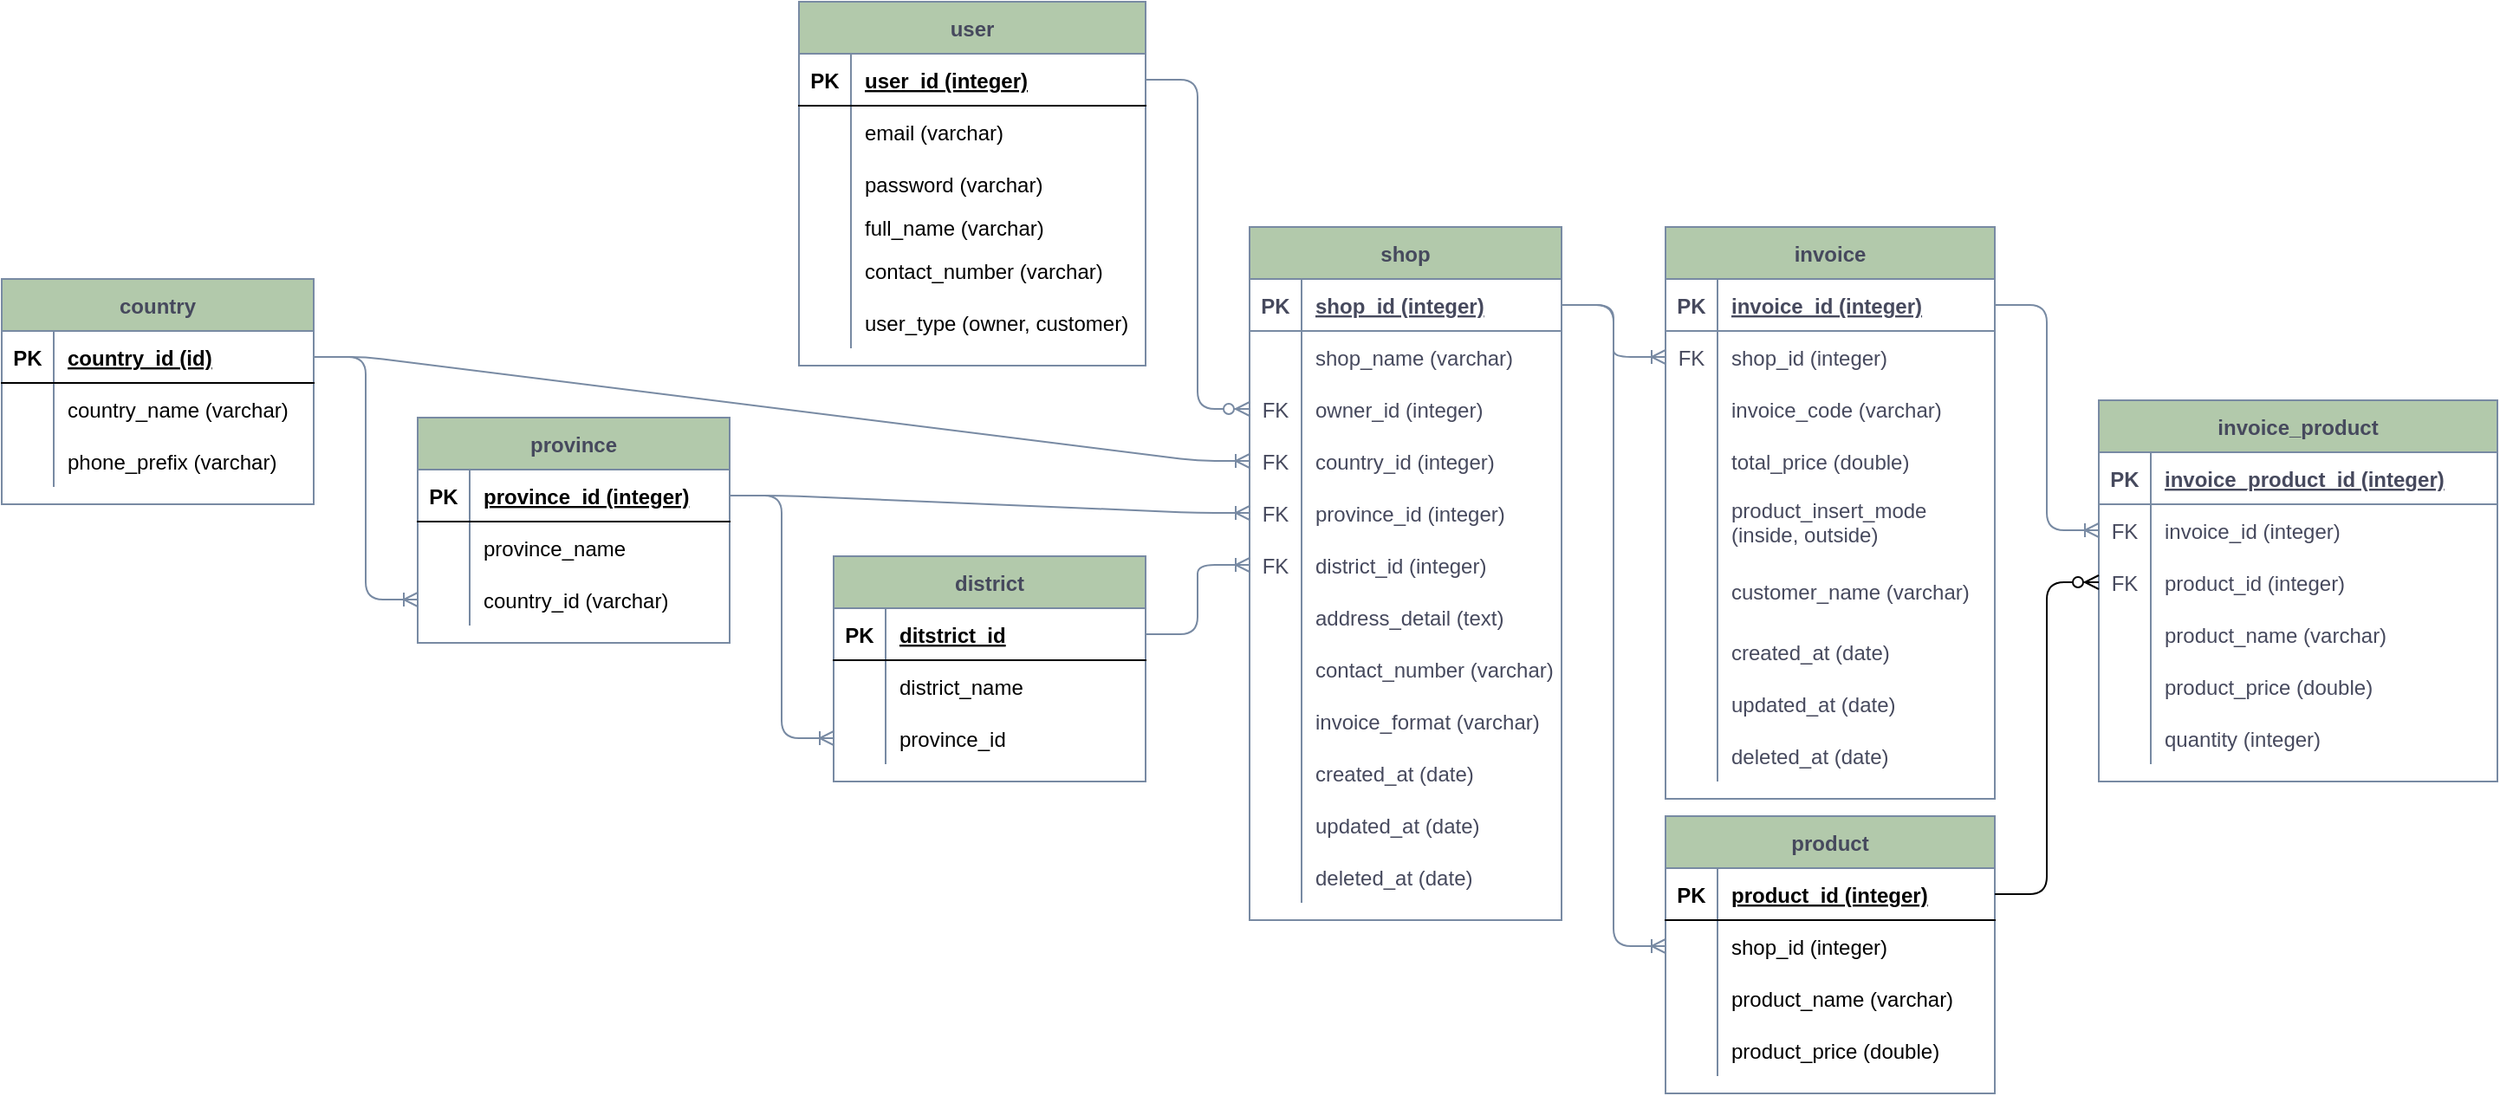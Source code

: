 <mxfile version="14.1.3" type="github">
  <diagram id="HV9mWSHalBPXCo9_vCjQ" name="Page-1">
    <mxGraphModel dx="2104" dy="581" grid="1" gridSize="10" guides="1" tooltips="1" connect="1" arrows="1" fold="1" page="0" pageScale="1" pageWidth="1169" pageHeight="827" math="0" shadow="0">
      <root>
        <mxCell id="0" />
        <mxCell id="1" parent="0" />
        <mxCell id="VVUkxqM4Ph0whAlOTtxZ-1" value="invoice" style="shape=table;startSize=30;container=1;collapsible=1;childLayout=tableLayout;fixedRows=1;rowLines=0;fontStyle=1;align=center;resizeLast=1;fillColor=#B2C9AB;strokeColor=#788AA3;fontColor=#46495D;" parent="1" vertex="1">
          <mxGeometry x="190" y="140" width="190" height="330" as="geometry" />
        </mxCell>
        <mxCell id="VVUkxqM4Ph0whAlOTtxZ-2" value="" style="shape=partialRectangle;collapsible=0;dropTarget=0;pointerEvents=0;fillColor=none;top=0;left=0;bottom=1;right=0;points=[[0,0.5],[1,0.5]];portConstraint=eastwest;strokeColor=#788AA3;fontColor=#46495D;" parent="VVUkxqM4Ph0whAlOTtxZ-1" vertex="1">
          <mxGeometry y="30" width="190" height="30" as="geometry" />
        </mxCell>
        <mxCell id="VVUkxqM4Ph0whAlOTtxZ-3" value="PK" style="shape=partialRectangle;connectable=0;fillColor=none;top=0;left=0;bottom=0;right=0;fontStyle=1;overflow=hidden;strokeColor=#788AA3;fontColor=#46495D;" parent="VVUkxqM4Ph0whAlOTtxZ-2" vertex="1">
          <mxGeometry width="30" height="30" as="geometry" />
        </mxCell>
        <mxCell id="VVUkxqM4Ph0whAlOTtxZ-4" value="invoice_id (integer)" style="shape=partialRectangle;connectable=0;fillColor=none;top=0;left=0;bottom=0;right=0;align=left;spacingLeft=6;fontStyle=5;overflow=hidden;strokeColor=#788AA3;fontColor=#46495D;" parent="VVUkxqM4Ph0whAlOTtxZ-2" vertex="1">
          <mxGeometry x="30" width="160" height="30" as="geometry" />
        </mxCell>
        <mxCell id="VVUkxqM4Ph0whAlOTtxZ-5" value="" style="shape=partialRectangle;collapsible=0;dropTarget=0;pointerEvents=0;fillColor=none;top=0;left=0;bottom=0;right=0;points=[[0,0.5],[1,0.5]];portConstraint=eastwest;strokeColor=#788AA3;fontColor=#46495D;" parent="VVUkxqM4Ph0whAlOTtxZ-1" vertex="1">
          <mxGeometry y="60" width="190" height="30" as="geometry" />
        </mxCell>
        <mxCell id="VVUkxqM4Ph0whAlOTtxZ-6" value="FK" style="shape=partialRectangle;connectable=0;fillColor=none;top=0;left=0;bottom=0;right=0;editable=1;overflow=hidden;strokeColor=#788AA3;fontColor=#46495D;" parent="VVUkxqM4Ph0whAlOTtxZ-5" vertex="1">
          <mxGeometry width="30" height="30" as="geometry" />
        </mxCell>
        <mxCell id="VVUkxqM4Ph0whAlOTtxZ-7" value="shop_id (integer)" style="shape=partialRectangle;connectable=0;fillColor=none;top=0;left=0;bottom=0;right=0;align=left;spacingLeft=6;overflow=hidden;strokeColor=#788AA3;fontColor=#46495D;" parent="VVUkxqM4Ph0whAlOTtxZ-5" vertex="1">
          <mxGeometry x="30" width="160" height="30" as="geometry" />
        </mxCell>
        <mxCell id="ANAH33NT6UqANTpQkegd-14" style="shape=partialRectangle;collapsible=0;dropTarget=0;pointerEvents=0;fillColor=none;top=0;left=0;bottom=0;right=0;points=[[0,0.5],[1,0.5]];portConstraint=eastwest;strokeColor=#788AA3;fontColor=#46495D;" vertex="1" parent="VVUkxqM4Ph0whAlOTtxZ-1">
          <mxGeometry y="90" width="190" height="30" as="geometry" />
        </mxCell>
        <mxCell id="ANAH33NT6UqANTpQkegd-15" style="shape=partialRectangle;connectable=0;fillColor=none;top=0;left=0;bottom=0;right=0;editable=1;overflow=hidden;strokeColor=#788AA3;fontColor=#46495D;" vertex="1" parent="ANAH33NT6UqANTpQkegd-14">
          <mxGeometry width="30" height="30" as="geometry" />
        </mxCell>
        <mxCell id="ANAH33NT6UqANTpQkegd-16" value="invoice_code (varchar)" style="shape=partialRectangle;connectable=0;fillColor=none;top=0;left=0;bottom=0;right=0;align=left;spacingLeft=6;overflow=hidden;strokeColor=#788AA3;fontColor=#46495D;" vertex="1" parent="ANAH33NT6UqANTpQkegd-14">
          <mxGeometry x="30" width="160" height="30" as="geometry" />
        </mxCell>
        <mxCell id="VVUkxqM4Ph0whAlOTtxZ-8" style="shape=partialRectangle;collapsible=0;dropTarget=0;pointerEvents=0;fillColor=none;top=0;left=0;bottom=0;right=0;points=[[0,0.5],[1,0.5]];portConstraint=eastwest;strokeColor=#788AA3;fontColor=#46495D;" parent="VVUkxqM4Ph0whAlOTtxZ-1" vertex="1">
          <mxGeometry y="120" width="190" height="30" as="geometry" />
        </mxCell>
        <mxCell id="VVUkxqM4Ph0whAlOTtxZ-9" style="shape=partialRectangle;connectable=0;fillColor=none;top=0;left=0;bottom=0;right=0;editable=1;overflow=hidden;strokeColor=#788AA3;fontColor=#46495D;" parent="VVUkxqM4Ph0whAlOTtxZ-8" vertex="1">
          <mxGeometry width="30" height="30" as="geometry" />
        </mxCell>
        <mxCell id="VVUkxqM4Ph0whAlOTtxZ-10" value="total_price (double)" style="shape=partialRectangle;connectable=0;fillColor=none;top=0;left=0;bottom=0;right=0;align=left;spacingLeft=6;overflow=hidden;strokeColor=#788AA3;fontColor=#46495D;" parent="VVUkxqM4Ph0whAlOTtxZ-8" vertex="1">
          <mxGeometry x="30" width="160" height="30" as="geometry" />
        </mxCell>
        <mxCell id="ANAH33NT6UqANTpQkegd-11" style="shape=partialRectangle;collapsible=0;dropTarget=0;pointerEvents=0;fillColor=none;top=0;left=0;bottom=0;right=0;points=[[0,0.5],[1,0.5]];portConstraint=eastwest;strokeColor=#788AA3;fontColor=#46495D;" vertex="1" parent="VVUkxqM4Ph0whAlOTtxZ-1">
          <mxGeometry y="150" width="190" height="40" as="geometry" />
        </mxCell>
        <mxCell id="ANAH33NT6UqANTpQkegd-12" style="shape=partialRectangle;connectable=0;fillColor=none;top=0;left=0;bottom=0;right=0;editable=1;overflow=hidden;strokeColor=#788AA3;fontColor=#46495D;" vertex="1" parent="ANAH33NT6UqANTpQkegd-11">
          <mxGeometry width="30" height="40" as="geometry" />
        </mxCell>
        <mxCell id="ANAH33NT6UqANTpQkegd-13" value="product_insert_mode&#xa;(inside, outside)" style="shape=partialRectangle;connectable=0;fillColor=none;top=0;left=0;bottom=0;right=0;align=left;spacingLeft=6;overflow=hidden;strokeColor=#788AA3;fontColor=#46495D;" vertex="1" parent="ANAH33NT6UqANTpQkegd-11">
          <mxGeometry x="30" width="160" height="40" as="geometry" />
        </mxCell>
        <mxCell id="ANAH33NT6UqANTpQkegd-17" style="shape=partialRectangle;collapsible=0;dropTarget=0;pointerEvents=0;fillColor=none;top=0;left=0;bottom=0;right=0;points=[[0,0.5],[1,0.5]];portConstraint=eastwest;strokeColor=#788AA3;fontColor=#46495D;" vertex="1" parent="VVUkxqM4Ph0whAlOTtxZ-1">
          <mxGeometry y="190" width="190" height="40" as="geometry" />
        </mxCell>
        <mxCell id="ANAH33NT6UqANTpQkegd-18" style="shape=partialRectangle;connectable=0;fillColor=none;top=0;left=0;bottom=0;right=0;editable=1;overflow=hidden;strokeColor=#788AA3;fontColor=#46495D;" vertex="1" parent="ANAH33NT6UqANTpQkegd-17">
          <mxGeometry width="30" height="40" as="geometry" />
        </mxCell>
        <mxCell id="ANAH33NT6UqANTpQkegd-19" value="customer_name (varchar)" style="shape=partialRectangle;connectable=0;fillColor=none;top=0;left=0;bottom=0;right=0;align=left;spacingLeft=6;overflow=hidden;strokeColor=#788AA3;fontColor=#46495D;" vertex="1" parent="ANAH33NT6UqANTpQkegd-17">
          <mxGeometry x="30" width="160" height="40" as="geometry" />
        </mxCell>
        <mxCell id="VVUkxqM4Ph0whAlOTtxZ-11" value="" style="shape=partialRectangle;collapsible=0;dropTarget=0;pointerEvents=0;fillColor=none;top=0;left=0;bottom=0;right=0;points=[[0,0.5],[1,0.5]];portConstraint=eastwest;strokeColor=#788AA3;fontColor=#46495D;" parent="VVUkxqM4Ph0whAlOTtxZ-1" vertex="1">
          <mxGeometry y="230" width="190" height="30" as="geometry" />
        </mxCell>
        <mxCell id="VVUkxqM4Ph0whAlOTtxZ-12" value="" style="shape=partialRectangle;connectable=0;fillColor=none;top=0;left=0;bottom=0;right=0;editable=1;overflow=hidden;strokeColor=#788AA3;fontColor=#46495D;" parent="VVUkxqM4Ph0whAlOTtxZ-11" vertex="1">
          <mxGeometry width="30" height="30" as="geometry" />
        </mxCell>
        <mxCell id="VVUkxqM4Ph0whAlOTtxZ-13" value="created_at (date)" style="shape=partialRectangle;connectable=0;fillColor=none;top=0;left=0;bottom=0;right=0;align=left;spacingLeft=6;overflow=hidden;strokeColor=#788AA3;fontColor=#46495D;" parent="VVUkxqM4Ph0whAlOTtxZ-11" vertex="1">
          <mxGeometry x="30" width="160" height="30" as="geometry" />
        </mxCell>
        <mxCell id="VVUkxqM4Ph0whAlOTtxZ-14" value="" style="shape=partialRectangle;collapsible=0;dropTarget=0;pointerEvents=0;fillColor=none;top=0;left=0;bottom=0;right=0;points=[[0,0.5],[1,0.5]];portConstraint=eastwest;strokeColor=#788AA3;fontColor=#46495D;" parent="VVUkxqM4Ph0whAlOTtxZ-1" vertex="1">
          <mxGeometry y="260" width="190" height="30" as="geometry" />
        </mxCell>
        <mxCell id="VVUkxqM4Ph0whAlOTtxZ-15" value="" style="shape=partialRectangle;connectable=0;fillColor=none;top=0;left=0;bottom=0;right=0;editable=1;overflow=hidden;strokeColor=#788AA3;fontColor=#46495D;" parent="VVUkxqM4Ph0whAlOTtxZ-14" vertex="1">
          <mxGeometry width="30" height="30" as="geometry" />
        </mxCell>
        <mxCell id="VVUkxqM4Ph0whAlOTtxZ-16" value="updated_at (date)" style="shape=partialRectangle;connectable=0;fillColor=none;top=0;left=0;bottom=0;right=0;align=left;spacingLeft=6;overflow=hidden;strokeColor=#788AA3;fontColor=#46495D;" parent="VVUkxqM4Ph0whAlOTtxZ-14" vertex="1">
          <mxGeometry x="30" width="160" height="30" as="geometry" />
        </mxCell>
        <mxCell id="VVUkxqM4Ph0whAlOTtxZ-17" style="shape=partialRectangle;collapsible=0;dropTarget=0;pointerEvents=0;fillColor=none;top=0;left=0;bottom=0;right=0;points=[[0,0.5],[1,0.5]];portConstraint=eastwest;strokeColor=#788AA3;fontColor=#46495D;" parent="VVUkxqM4Ph0whAlOTtxZ-1" vertex="1">
          <mxGeometry y="290" width="190" height="30" as="geometry" />
        </mxCell>
        <mxCell id="VVUkxqM4Ph0whAlOTtxZ-18" style="shape=partialRectangle;connectable=0;fillColor=none;top=0;left=0;bottom=0;right=0;editable=1;overflow=hidden;strokeColor=#788AA3;fontColor=#46495D;" parent="VVUkxqM4Ph0whAlOTtxZ-17" vertex="1">
          <mxGeometry width="30" height="30" as="geometry" />
        </mxCell>
        <mxCell id="VVUkxqM4Ph0whAlOTtxZ-19" value="deleted_at (date)" style="shape=partialRectangle;connectable=0;fillColor=none;top=0;left=0;bottom=0;right=0;align=left;spacingLeft=6;overflow=hidden;strokeColor=#788AA3;fontColor=#46495D;" parent="VVUkxqM4Ph0whAlOTtxZ-17" vertex="1">
          <mxGeometry x="30" width="160" height="30" as="geometry" />
        </mxCell>
        <mxCell id="VVUkxqM4Ph0whAlOTtxZ-20" value="invoice_product" style="shape=table;startSize=30;container=1;collapsible=1;childLayout=tableLayout;fixedRows=1;rowLines=0;fontStyle=1;align=center;resizeLast=1;fillColor=#B2C9AB;strokeColor=#788AA3;fontColor=#46495D;" parent="1" vertex="1">
          <mxGeometry x="440" y="240" width="230" height="220" as="geometry" />
        </mxCell>
        <mxCell id="VVUkxqM4Ph0whAlOTtxZ-21" value="" style="shape=partialRectangle;collapsible=0;dropTarget=0;pointerEvents=0;fillColor=none;top=0;left=0;bottom=1;right=0;points=[[0,0.5],[1,0.5]];portConstraint=eastwest;strokeColor=#788AA3;fontColor=#46495D;" parent="VVUkxqM4Ph0whAlOTtxZ-20" vertex="1">
          <mxGeometry y="30" width="230" height="30" as="geometry" />
        </mxCell>
        <mxCell id="VVUkxqM4Ph0whAlOTtxZ-22" value="PK" style="shape=partialRectangle;connectable=0;fillColor=none;top=0;left=0;bottom=0;right=0;fontStyle=1;overflow=hidden;strokeColor=#788AA3;fontColor=#46495D;" parent="VVUkxqM4Ph0whAlOTtxZ-21" vertex="1">
          <mxGeometry width="30" height="30" as="geometry" />
        </mxCell>
        <mxCell id="VVUkxqM4Ph0whAlOTtxZ-23" value="invoice_product_id (integer)" style="shape=partialRectangle;connectable=0;fillColor=none;top=0;left=0;bottom=0;right=0;align=left;spacingLeft=6;fontStyle=5;overflow=hidden;strokeColor=#788AA3;fontColor=#46495D;" parent="VVUkxqM4Ph0whAlOTtxZ-21" vertex="1">
          <mxGeometry x="30" width="200" height="30" as="geometry" />
        </mxCell>
        <mxCell id="VVUkxqM4Ph0whAlOTtxZ-24" value="" style="shape=partialRectangle;collapsible=0;dropTarget=0;pointerEvents=0;fillColor=none;top=0;left=0;bottom=0;right=0;points=[[0,0.5],[1,0.5]];portConstraint=eastwest;strokeColor=#788AA3;fontColor=#46495D;" parent="VVUkxqM4Ph0whAlOTtxZ-20" vertex="1">
          <mxGeometry y="60" width="230" height="30" as="geometry" />
        </mxCell>
        <mxCell id="VVUkxqM4Ph0whAlOTtxZ-25" value="FK" style="shape=partialRectangle;connectable=0;fillColor=none;top=0;left=0;bottom=0;right=0;editable=1;overflow=hidden;strokeColor=#788AA3;fontColor=#46495D;" parent="VVUkxqM4Ph0whAlOTtxZ-24" vertex="1">
          <mxGeometry width="30" height="30" as="geometry" />
        </mxCell>
        <mxCell id="VVUkxqM4Ph0whAlOTtxZ-26" value="invoice_id (integer)" style="shape=partialRectangle;connectable=0;fillColor=none;top=0;left=0;bottom=0;right=0;align=left;spacingLeft=6;overflow=hidden;strokeColor=#788AA3;fontColor=#46495D;" parent="VVUkxqM4Ph0whAlOTtxZ-24" vertex="1">
          <mxGeometry x="30" width="200" height="30" as="geometry" />
        </mxCell>
        <mxCell id="VVUkxqM4Ph0whAlOTtxZ-27" value="" style="shape=partialRectangle;collapsible=0;dropTarget=0;pointerEvents=0;fillColor=none;top=0;left=0;bottom=0;right=0;points=[[0,0.5],[1,0.5]];portConstraint=eastwest;strokeColor=#788AA3;fontColor=#46495D;" parent="VVUkxqM4Ph0whAlOTtxZ-20" vertex="1">
          <mxGeometry y="90" width="230" height="30" as="geometry" />
        </mxCell>
        <mxCell id="VVUkxqM4Ph0whAlOTtxZ-28" value="FK" style="shape=partialRectangle;connectable=0;fillColor=none;top=0;left=0;bottom=0;right=0;editable=1;overflow=hidden;strokeColor=#788AA3;fontColor=#46495D;" parent="VVUkxqM4Ph0whAlOTtxZ-27" vertex="1">
          <mxGeometry width="30" height="30" as="geometry" />
        </mxCell>
        <mxCell id="VVUkxqM4Ph0whAlOTtxZ-29" value="product_id (integer)" style="shape=partialRectangle;connectable=0;fillColor=none;top=0;left=0;bottom=0;right=0;align=left;spacingLeft=6;overflow=hidden;strokeColor=#788AA3;fontColor=#46495D;" parent="VVUkxqM4Ph0whAlOTtxZ-27" vertex="1">
          <mxGeometry x="30" width="200" height="30" as="geometry" />
        </mxCell>
        <mxCell id="ANAH33NT6UqANTpQkegd-1" value="" style="shape=partialRectangle;collapsible=0;dropTarget=0;pointerEvents=0;fillColor=none;top=0;left=0;bottom=0;right=0;points=[[0,0.5],[1,0.5]];portConstraint=eastwest;strokeColor=#788AA3;fontColor=#46495D;" vertex="1" parent="VVUkxqM4Ph0whAlOTtxZ-20">
          <mxGeometry y="120" width="230" height="30" as="geometry" />
        </mxCell>
        <mxCell id="ANAH33NT6UqANTpQkegd-2" value="" style="shape=partialRectangle;connectable=0;fillColor=none;top=0;left=0;bottom=0;right=0;editable=1;overflow=hidden;strokeColor=#788AA3;fontColor=#46495D;" vertex="1" parent="ANAH33NT6UqANTpQkegd-1">
          <mxGeometry width="30" height="30" as="geometry" />
        </mxCell>
        <mxCell id="ANAH33NT6UqANTpQkegd-3" value="product_name (varchar)" style="shape=partialRectangle;connectable=0;fillColor=none;top=0;left=0;bottom=0;right=0;align=left;spacingLeft=6;overflow=hidden;strokeColor=#788AA3;fontColor=#46495D;" vertex="1" parent="ANAH33NT6UqANTpQkegd-1">
          <mxGeometry x="30" width="200" height="30" as="geometry" />
        </mxCell>
        <mxCell id="ANAH33NT6UqANTpQkegd-4" value="" style="shape=partialRectangle;collapsible=0;dropTarget=0;pointerEvents=0;fillColor=none;top=0;left=0;bottom=0;right=0;points=[[0,0.5],[1,0.5]];portConstraint=eastwest;strokeColor=#788AA3;fontColor=#46495D;" vertex="1" parent="VVUkxqM4Ph0whAlOTtxZ-20">
          <mxGeometry y="150" width="230" height="30" as="geometry" />
        </mxCell>
        <mxCell id="ANAH33NT6UqANTpQkegd-5" value="" style="shape=partialRectangle;connectable=0;fillColor=none;top=0;left=0;bottom=0;right=0;editable=1;overflow=hidden;strokeColor=#788AA3;fontColor=#46495D;" vertex="1" parent="ANAH33NT6UqANTpQkegd-4">
          <mxGeometry width="30" height="30" as="geometry" />
        </mxCell>
        <mxCell id="ANAH33NT6UqANTpQkegd-6" value="product_price (double)" style="shape=partialRectangle;connectable=0;fillColor=none;top=0;left=0;bottom=0;right=0;align=left;spacingLeft=6;overflow=hidden;strokeColor=#788AA3;fontColor=#46495D;" vertex="1" parent="ANAH33NT6UqANTpQkegd-4">
          <mxGeometry x="30" width="200" height="30" as="geometry" />
        </mxCell>
        <mxCell id="ANAH33NT6UqANTpQkegd-7" value="" style="shape=partialRectangle;collapsible=0;dropTarget=0;pointerEvents=0;fillColor=none;top=0;left=0;bottom=0;right=0;points=[[0,0.5],[1,0.5]];portConstraint=eastwest;strokeColor=#788AA3;fontColor=#46495D;" vertex="1" parent="VVUkxqM4Ph0whAlOTtxZ-20">
          <mxGeometry y="180" width="230" height="30" as="geometry" />
        </mxCell>
        <mxCell id="ANAH33NT6UqANTpQkegd-8" value="" style="shape=partialRectangle;connectable=0;fillColor=none;top=0;left=0;bottom=0;right=0;editable=1;overflow=hidden;strokeColor=#788AA3;fontColor=#46495D;" vertex="1" parent="ANAH33NT6UqANTpQkegd-7">
          <mxGeometry width="30" height="30" as="geometry" />
        </mxCell>
        <mxCell id="ANAH33NT6UqANTpQkegd-9" value="quantity (integer)" style="shape=partialRectangle;connectable=0;fillColor=none;top=0;left=0;bottom=0;right=0;align=left;spacingLeft=6;overflow=hidden;strokeColor=#788AA3;fontColor=#46495D;" vertex="1" parent="ANAH33NT6UqANTpQkegd-7">
          <mxGeometry x="30" width="200" height="30" as="geometry" />
        </mxCell>
        <mxCell id="VVUkxqM4Ph0whAlOTtxZ-30" value="" style="edgeStyle=entityRelationEdgeStyle;fontSize=12;html=1;endArrow=ERoneToMany;entryX=0;entryY=0.5;entryDx=0;entryDy=0;strokeColor=#788AA3;fontColor=#46495D;" parent="1" source="VVUkxqM4Ph0whAlOTtxZ-2" target="VVUkxqM4Ph0whAlOTtxZ-24" edge="1">
          <mxGeometry width="100" height="100" relative="1" as="geometry">
            <mxPoint x="370" y="200" as="sourcePoint" />
            <mxPoint x="470" y="90" as="targetPoint" />
          </mxGeometry>
        </mxCell>
        <mxCell id="VVUkxqM4Ph0whAlOTtxZ-31" value="shop" style="shape=table;startSize=30;container=1;collapsible=1;childLayout=tableLayout;fixedRows=1;rowLines=0;fontStyle=1;align=center;resizeLast=1;fillColor=#B2C9AB;strokeColor=#788AA3;fontColor=#46495D;" parent="1" vertex="1">
          <mxGeometry x="-50" y="140" width="180" height="400" as="geometry" />
        </mxCell>
        <mxCell id="VVUkxqM4Ph0whAlOTtxZ-32" value="" style="shape=partialRectangle;collapsible=0;dropTarget=0;pointerEvents=0;fillColor=none;top=0;left=0;bottom=1;right=0;points=[[0,0.5],[1,0.5]];portConstraint=eastwest;strokeColor=#788AA3;fontColor=#46495D;" parent="VVUkxqM4Ph0whAlOTtxZ-31" vertex="1">
          <mxGeometry y="30" width="180" height="30" as="geometry" />
        </mxCell>
        <mxCell id="VVUkxqM4Ph0whAlOTtxZ-33" value="PK" style="shape=partialRectangle;connectable=0;fillColor=none;top=0;left=0;bottom=0;right=0;fontStyle=1;overflow=hidden;strokeColor=#788AA3;fontColor=#46495D;" parent="VVUkxqM4Ph0whAlOTtxZ-32" vertex="1">
          <mxGeometry width="30" height="30" as="geometry" />
        </mxCell>
        <mxCell id="VVUkxqM4Ph0whAlOTtxZ-34" value="shop_id (integer)" style="shape=partialRectangle;connectable=0;fillColor=none;top=0;left=0;bottom=0;right=0;align=left;spacingLeft=6;fontStyle=5;overflow=hidden;strokeColor=#788AA3;fontColor=#46495D;" parent="VVUkxqM4Ph0whAlOTtxZ-32" vertex="1">
          <mxGeometry x="30" width="150" height="30" as="geometry" />
        </mxCell>
        <mxCell id="VVUkxqM4Ph0whAlOTtxZ-35" value="" style="shape=partialRectangle;collapsible=0;dropTarget=0;pointerEvents=0;fillColor=none;top=0;left=0;bottom=0;right=0;points=[[0,0.5],[1,0.5]];portConstraint=eastwest;strokeColor=#788AA3;fontColor=#46495D;" parent="VVUkxqM4Ph0whAlOTtxZ-31" vertex="1">
          <mxGeometry y="60" width="180" height="30" as="geometry" />
        </mxCell>
        <mxCell id="VVUkxqM4Ph0whAlOTtxZ-36" value="" style="shape=partialRectangle;connectable=0;fillColor=none;top=0;left=0;bottom=0;right=0;editable=1;overflow=hidden;strokeColor=#788AA3;fontColor=#46495D;" parent="VVUkxqM4Ph0whAlOTtxZ-35" vertex="1">
          <mxGeometry width="30" height="30" as="geometry" />
        </mxCell>
        <mxCell id="VVUkxqM4Ph0whAlOTtxZ-37" value="shop_name (varchar)" style="shape=partialRectangle;connectable=0;fillColor=none;top=0;left=0;bottom=0;right=0;align=left;spacingLeft=6;overflow=hidden;strokeColor=#788AA3;fontColor=#46495D;" parent="VVUkxqM4Ph0whAlOTtxZ-35" vertex="1">
          <mxGeometry x="30" width="150" height="30" as="geometry" />
        </mxCell>
        <mxCell id="VVUkxqM4Ph0whAlOTtxZ-38" value="" style="shape=partialRectangle;collapsible=0;dropTarget=0;pointerEvents=0;fillColor=none;top=0;left=0;bottom=0;right=0;points=[[0,0.5],[1,0.5]];portConstraint=eastwest;strokeColor=#788AA3;fontColor=#46495D;" parent="VVUkxqM4Ph0whAlOTtxZ-31" vertex="1">
          <mxGeometry y="90" width="180" height="30" as="geometry" />
        </mxCell>
        <mxCell id="VVUkxqM4Ph0whAlOTtxZ-39" value="FK" style="shape=partialRectangle;connectable=0;fillColor=none;top=0;left=0;bottom=0;right=0;editable=1;overflow=hidden;strokeColor=#788AA3;fontColor=#46495D;" parent="VVUkxqM4Ph0whAlOTtxZ-38" vertex="1">
          <mxGeometry width="30" height="30" as="geometry" />
        </mxCell>
        <mxCell id="VVUkxqM4Ph0whAlOTtxZ-40" value="owner_id (integer)" style="shape=partialRectangle;connectable=0;fillColor=none;top=0;left=0;bottom=0;right=0;align=left;spacingLeft=6;overflow=hidden;strokeColor=#788AA3;fontColor=#46495D;" parent="VVUkxqM4Ph0whAlOTtxZ-38" vertex="1">
          <mxGeometry x="30" width="150" height="30" as="geometry" />
        </mxCell>
        <mxCell id="VVUkxqM4Ph0whAlOTtxZ-41" value="" style="shape=partialRectangle;collapsible=0;dropTarget=0;pointerEvents=0;fillColor=none;top=0;left=0;bottom=0;right=0;points=[[0,0.5],[1,0.5]];portConstraint=eastwest;strokeColor=#788AA3;fontColor=#46495D;" parent="VVUkxqM4Ph0whAlOTtxZ-31" vertex="1">
          <mxGeometry y="120" width="180" height="30" as="geometry" />
        </mxCell>
        <mxCell id="VVUkxqM4Ph0whAlOTtxZ-42" value="FK" style="shape=partialRectangle;connectable=0;fillColor=none;top=0;left=0;bottom=0;right=0;editable=1;overflow=hidden;strokeColor=#788AA3;fontColor=#46495D;" parent="VVUkxqM4Ph0whAlOTtxZ-41" vertex="1">
          <mxGeometry width="30" height="30" as="geometry" />
        </mxCell>
        <mxCell id="VVUkxqM4Ph0whAlOTtxZ-43" value="country_id (integer)" style="shape=partialRectangle;connectable=0;fillColor=none;top=0;left=0;bottom=0;right=0;align=left;spacingLeft=6;overflow=hidden;strokeColor=#788AA3;fontColor=#46495D;" parent="VVUkxqM4Ph0whAlOTtxZ-41" vertex="1">
          <mxGeometry x="30" width="150" height="30" as="geometry" />
        </mxCell>
        <mxCell id="VVUkxqM4Ph0whAlOTtxZ-44" value="" style="shape=partialRectangle;collapsible=0;dropTarget=0;pointerEvents=0;fillColor=none;top=0;left=0;bottom=0;right=0;points=[[0,0.5],[1,0.5]];portConstraint=eastwest;strokeColor=#788AA3;fontColor=#46495D;" parent="VVUkxqM4Ph0whAlOTtxZ-31" vertex="1">
          <mxGeometry y="150" width="180" height="30" as="geometry" />
        </mxCell>
        <mxCell id="VVUkxqM4Ph0whAlOTtxZ-45" value="FK" style="shape=partialRectangle;connectable=0;fillColor=none;top=0;left=0;bottom=0;right=0;editable=1;overflow=hidden;strokeColor=#788AA3;fontColor=#46495D;" parent="VVUkxqM4Ph0whAlOTtxZ-44" vertex="1">
          <mxGeometry width="30" height="30" as="geometry" />
        </mxCell>
        <mxCell id="VVUkxqM4Ph0whAlOTtxZ-46" value="province_id (integer)" style="shape=partialRectangle;connectable=0;fillColor=none;top=0;left=0;bottom=0;right=0;align=left;spacingLeft=6;overflow=hidden;strokeColor=#788AA3;fontColor=#46495D;" parent="VVUkxqM4Ph0whAlOTtxZ-44" vertex="1">
          <mxGeometry x="30" width="150" height="30" as="geometry" />
        </mxCell>
        <mxCell id="VVUkxqM4Ph0whAlOTtxZ-47" value="" style="shape=partialRectangle;collapsible=0;dropTarget=0;pointerEvents=0;fillColor=none;top=0;left=0;bottom=0;right=0;points=[[0,0.5],[1,0.5]];portConstraint=eastwest;strokeColor=#788AA3;fontColor=#46495D;" parent="VVUkxqM4Ph0whAlOTtxZ-31" vertex="1">
          <mxGeometry y="180" width="180" height="30" as="geometry" />
        </mxCell>
        <mxCell id="VVUkxqM4Ph0whAlOTtxZ-48" value="FK" style="shape=partialRectangle;connectable=0;fillColor=none;top=0;left=0;bottom=0;right=0;editable=1;overflow=hidden;strokeColor=#788AA3;fontColor=#46495D;" parent="VVUkxqM4Ph0whAlOTtxZ-47" vertex="1">
          <mxGeometry width="30" height="30" as="geometry" />
        </mxCell>
        <mxCell id="VVUkxqM4Ph0whAlOTtxZ-49" value="district_id (integer)" style="shape=partialRectangle;connectable=0;fillColor=none;top=0;left=0;bottom=0;right=0;align=left;spacingLeft=6;overflow=hidden;strokeColor=#788AA3;fontColor=#46495D;" parent="VVUkxqM4Ph0whAlOTtxZ-47" vertex="1">
          <mxGeometry x="30" width="150" height="30" as="geometry" />
        </mxCell>
        <mxCell id="VVUkxqM4Ph0whAlOTtxZ-50" style="shape=partialRectangle;collapsible=0;dropTarget=0;pointerEvents=0;fillColor=none;top=0;left=0;bottom=0;right=0;points=[[0,0.5],[1,0.5]];portConstraint=eastwest;strokeColor=#788AA3;fontColor=#46495D;" parent="VVUkxqM4Ph0whAlOTtxZ-31" vertex="1">
          <mxGeometry y="210" width="180" height="30" as="geometry" />
        </mxCell>
        <mxCell id="VVUkxqM4Ph0whAlOTtxZ-51" style="shape=partialRectangle;connectable=0;fillColor=none;top=0;left=0;bottom=0;right=0;editable=1;overflow=hidden;strokeColor=#788AA3;fontColor=#46495D;" parent="VVUkxqM4Ph0whAlOTtxZ-50" vertex="1">
          <mxGeometry width="30" height="30" as="geometry" />
        </mxCell>
        <mxCell id="VVUkxqM4Ph0whAlOTtxZ-52" value="address_detail (text)" style="shape=partialRectangle;connectable=0;fillColor=none;top=0;left=0;bottom=0;right=0;align=left;spacingLeft=6;overflow=hidden;strokeColor=#788AA3;fontColor=#46495D;" parent="VVUkxqM4Ph0whAlOTtxZ-50" vertex="1">
          <mxGeometry x="30" width="150" height="30" as="geometry" />
        </mxCell>
        <mxCell id="VVUkxqM4Ph0whAlOTtxZ-53" style="shape=partialRectangle;collapsible=0;dropTarget=0;pointerEvents=0;fillColor=none;top=0;left=0;bottom=0;right=0;points=[[0,0.5],[1,0.5]];portConstraint=eastwest;strokeColor=#788AA3;fontColor=#46495D;" parent="VVUkxqM4Ph0whAlOTtxZ-31" vertex="1">
          <mxGeometry y="240" width="180" height="30" as="geometry" />
        </mxCell>
        <mxCell id="VVUkxqM4Ph0whAlOTtxZ-54" style="shape=partialRectangle;connectable=0;fillColor=none;top=0;left=0;bottom=0;right=0;editable=1;overflow=hidden;strokeColor=#788AA3;fontColor=#46495D;" parent="VVUkxqM4Ph0whAlOTtxZ-53" vertex="1">
          <mxGeometry width="30" height="30" as="geometry" />
        </mxCell>
        <mxCell id="VVUkxqM4Ph0whAlOTtxZ-55" value="contact_number (varchar)" style="shape=partialRectangle;connectable=0;fillColor=none;top=0;left=0;bottom=0;right=0;align=left;spacingLeft=6;overflow=hidden;strokeColor=#788AA3;fontColor=#46495D;" parent="VVUkxqM4Ph0whAlOTtxZ-53" vertex="1">
          <mxGeometry x="30" width="150" height="30" as="geometry" />
        </mxCell>
        <mxCell id="VVUkxqM4Ph0whAlOTtxZ-56" value="" style="shape=partialRectangle;collapsible=0;dropTarget=0;pointerEvents=0;fillColor=none;top=0;left=0;bottom=0;right=0;points=[[0,0.5],[1,0.5]];portConstraint=eastwest;strokeColor=#788AA3;fontColor=#46495D;" parent="VVUkxqM4Ph0whAlOTtxZ-31" vertex="1">
          <mxGeometry y="270" width="180" height="30" as="geometry" />
        </mxCell>
        <mxCell id="VVUkxqM4Ph0whAlOTtxZ-57" value="" style="shape=partialRectangle;connectable=0;fillColor=none;top=0;left=0;bottom=0;right=0;editable=1;overflow=hidden;strokeColor=#788AA3;fontColor=#46495D;" parent="VVUkxqM4Ph0whAlOTtxZ-56" vertex="1">
          <mxGeometry width="30" height="30" as="geometry" />
        </mxCell>
        <mxCell id="VVUkxqM4Ph0whAlOTtxZ-58" value="invoice_format (varchar)" style="shape=partialRectangle;connectable=0;fillColor=none;top=0;left=0;bottom=0;right=0;align=left;spacingLeft=6;overflow=hidden;strokeColor=#788AA3;fontColor=#46495D;" parent="VVUkxqM4Ph0whAlOTtxZ-56" vertex="1">
          <mxGeometry x="30" width="150" height="30" as="geometry" />
        </mxCell>
        <mxCell id="VVUkxqM4Ph0whAlOTtxZ-59" value="" style="shape=partialRectangle;collapsible=0;dropTarget=0;pointerEvents=0;fillColor=none;top=0;left=0;bottom=0;right=0;points=[[0,0.5],[1,0.5]];portConstraint=eastwest;strokeColor=#788AA3;fontColor=#46495D;" parent="VVUkxqM4Ph0whAlOTtxZ-31" vertex="1">
          <mxGeometry y="300" width="180" height="30" as="geometry" />
        </mxCell>
        <mxCell id="VVUkxqM4Ph0whAlOTtxZ-60" value="" style="shape=partialRectangle;connectable=0;fillColor=none;top=0;left=0;bottom=0;right=0;editable=1;overflow=hidden;strokeColor=#788AA3;fontColor=#46495D;" parent="VVUkxqM4Ph0whAlOTtxZ-59" vertex="1">
          <mxGeometry width="30" height="30" as="geometry" />
        </mxCell>
        <mxCell id="VVUkxqM4Ph0whAlOTtxZ-61" value="created_at (date)" style="shape=partialRectangle;connectable=0;fillColor=none;top=0;left=0;bottom=0;right=0;align=left;spacingLeft=6;overflow=hidden;strokeColor=#788AA3;fontColor=#46495D;" parent="VVUkxqM4Ph0whAlOTtxZ-59" vertex="1">
          <mxGeometry x="30" width="150" height="30" as="geometry" />
        </mxCell>
        <mxCell id="VVUkxqM4Ph0whAlOTtxZ-62" value="" style="shape=partialRectangle;collapsible=0;dropTarget=0;pointerEvents=0;fillColor=none;top=0;left=0;bottom=0;right=0;points=[[0,0.5],[1,0.5]];portConstraint=eastwest;strokeColor=#788AA3;fontColor=#46495D;" parent="VVUkxqM4Ph0whAlOTtxZ-31" vertex="1">
          <mxGeometry y="330" width="180" height="30" as="geometry" />
        </mxCell>
        <mxCell id="VVUkxqM4Ph0whAlOTtxZ-63" value="" style="shape=partialRectangle;connectable=0;fillColor=none;top=0;left=0;bottom=0;right=0;editable=1;overflow=hidden;strokeColor=#788AA3;fontColor=#46495D;" parent="VVUkxqM4Ph0whAlOTtxZ-62" vertex="1">
          <mxGeometry width="30" height="30" as="geometry" />
        </mxCell>
        <mxCell id="VVUkxqM4Ph0whAlOTtxZ-64" value="updated_at (date)" style="shape=partialRectangle;connectable=0;fillColor=none;top=0;left=0;bottom=0;right=0;align=left;spacingLeft=6;overflow=hidden;strokeColor=#788AA3;fontColor=#46495D;" parent="VVUkxqM4Ph0whAlOTtxZ-62" vertex="1">
          <mxGeometry x="30" width="150" height="30" as="geometry" />
        </mxCell>
        <mxCell id="VVUkxqM4Ph0whAlOTtxZ-65" value="" style="shape=partialRectangle;collapsible=0;dropTarget=0;pointerEvents=0;fillColor=none;top=0;left=0;bottom=0;right=0;points=[[0,0.5],[1,0.5]];portConstraint=eastwest;strokeColor=#788AA3;fontColor=#46495D;" parent="VVUkxqM4Ph0whAlOTtxZ-31" vertex="1">
          <mxGeometry y="360" width="180" height="30" as="geometry" />
        </mxCell>
        <mxCell id="VVUkxqM4Ph0whAlOTtxZ-66" value="" style="shape=partialRectangle;connectable=0;fillColor=none;top=0;left=0;bottom=0;right=0;editable=1;overflow=hidden;strokeColor=#788AA3;fontColor=#46495D;" parent="VVUkxqM4Ph0whAlOTtxZ-65" vertex="1">
          <mxGeometry width="30" height="30" as="geometry" />
        </mxCell>
        <mxCell id="VVUkxqM4Ph0whAlOTtxZ-67" value="deleted_at (date)" style="shape=partialRectangle;connectable=0;fillColor=none;top=0;left=0;bottom=0;right=0;align=left;spacingLeft=6;overflow=hidden;strokeColor=#788AA3;fontColor=#46495D;" parent="VVUkxqM4Ph0whAlOTtxZ-65" vertex="1">
          <mxGeometry x="30" width="150" height="30" as="geometry" />
        </mxCell>
        <mxCell id="VVUkxqM4Ph0whAlOTtxZ-68" value="" style="edgeStyle=entityRelationEdgeStyle;fontSize=12;html=1;endArrow=ERoneToMany;exitX=1;exitY=0.5;exitDx=0;exitDy=0;entryX=0;entryY=0.5;entryDx=0;entryDy=0;strokeColor=#788AA3;fontColor=#46495D;" parent="1" source="VVUkxqM4Ph0whAlOTtxZ-32" target="VVUkxqM4Ph0whAlOTtxZ-5" edge="1">
          <mxGeometry width="100" height="100" relative="1" as="geometry">
            <mxPoint x="80" y="280" as="sourcePoint" />
            <mxPoint x="180" y="180" as="targetPoint" />
          </mxGeometry>
        </mxCell>
        <mxCell id="VVUkxqM4Ph0whAlOTtxZ-69" value="product" style="shape=table;startSize=30;container=1;collapsible=1;childLayout=tableLayout;fixedRows=1;rowLines=0;fontStyle=1;align=center;resizeLast=1;rounded=0;sketch=0;strokeColor=#788AA3;fillColor=#B2C9AB;fontColor=#46495D;" parent="1" vertex="1">
          <mxGeometry x="190" y="480" width="190" height="160" as="geometry" />
        </mxCell>
        <mxCell id="VVUkxqM4Ph0whAlOTtxZ-70" value="" style="shape=partialRectangle;collapsible=0;dropTarget=0;pointerEvents=0;fillColor=none;top=0;left=0;bottom=1;right=0;points=[[0,0.5],[1,0.5]];portConstraint=eastwest;" parent="VVUkxqM4Ph0whAlOTtxZ-69" vertex="1">
          <mxGeometry y="30" width="190" height="30" as="geometry" />
        </mxCell>
        <mxCell id="VVUkxqM4Ph0whAlOTtxZ-71" value="PK" style="shape=partialRectangle;connectable=0;fillColor=none;top=0;left=0;bottom=0;right=0;fontStyle=1;overflow=hidden;" parent="VVUkxqM4Ph0whAlOTtxZ-70" vertex="1">
          <mxGeometry width="30" height="30" as="geometry" />
        </mxCell>
        <mxCell id="VVUkxqM4Ph0whAlOTtxZ-72" value="product_id (integer)" style="shape=partialRectangle;connectable=0;fillColor=none;top=0;left=0;bottom=0;right=0;align=left;spacingLeft=6;fontStyle=5;overflow=hidden;" parent="VVUkxqM4Ph0whAlOTtxZ-70" vertex="1">
          <mxGeometry x="30" width="160" height="30" as="geometry" />
        </mxCell>
        <mxCell id="VVUkxqM4Ph0whAlOTtxZ-73" value="" style="shape=partialRectangle;collapsible=0;dropTarget=0;pointerEvents=0;fillColor=none;top=0;left=0;bottom=0;right=0;points=[[0,0.5],[1,0.5]];portConstraint=eastwest;" parent="VVUkxqM4Ph0whAlOTtxZ-69" vertex="1">
          <mxGeometry y="60" width="190" height="30" as="geometry" />
        </mxCell>
        <mxCell id="VVUkxqM4Ph0whAlOTtxZ-74" value="" style="shape=partialRectangle;connectable=0;fillColor=none;top=0;left=0;bottom=0;right=0;editable=1;overflow=hidden;" parent="VVUkxqM4Ph0whAlOTtxZ-73" vertex="1">
          <mxGeometry width="30" height="30" as="geometry" />
        </mxCell>
        <mxCell id="VVUkxqM4Ph0whAlOTtxZ-75" value="shop_id (integer)" style="shape=partialRectangle;connectable=0;fillColor=none;top=0;left=0;bottom=0;right=0;align=left;spacingLeft=6;overflow=hidden;" parent="VVUkxqM4Ph0whAlOTtxZ-73" vertex="1">
          <mxGeometry x="30" width="160" height="30" as="geometry" />
        </mxCell>
        <mxCell id="VVUkxqM4Ph0whAlOTtxZ-76" value="" style="shape=partialRectangle;collapsible=0;dropTarget=0;pointerEvents=0;fillColor=none;top=0;left=0;bottom=0;right=0;points=[[0,0.5],[1,0.5]];portConstraint=eastwest;" parent="VVUkxqM4Ph0whAlOTtxZ-69" vertex="1">
          <mxGeometry y="90" width="190" height="30" as="geometry" />
        </mxCell>
        <mxCell id="VVUkxqM4Ph0whAlOTtxZ-77" value="" style="shape=partialRectangle;connectable=0;fillColor=none;top=0;left=0;bottom=0;right=0;editable=1;overflow=hidden;" parent="VVUkxqM4Ph0whAlOTtxZ-76" vertex="1">
          <mxGeometry width="30" height="30" as="geometry" />
        </mxCell>
        <mxCell id="VVUkxqM4Ph0whAlOTtxZ-78" value="product_name (varchar)" style="shape=partialRectangle;connectable=0;fillColor=none;top=0;left=0;bottom=0;right=0;align=left;spacingLeft=6;overflow=hidden;" parent="VVUkxqM4Ph0whAlOTtxZ-76" vertex="1">
          <mxGeometry x="30" width="160" height="30" as="geometry" />
        </mxCell>
        <mxCell id="VVUkxqM4Ph0whAlOTtxZ-79" value="" style="shape=partialRectangle;collapsible=0;dropTarget=0;pointerEvents=0;fillColor=none;top=0;left=0;bottom=0;right=0;points=[[0,0.5],[1,0.5]];portConstraint=eastwest;" parent="VVUkxqM4Ph0whAlOTtxZ-69" vertex="1">
          <mxGeometry y="120" width="190" height="30" as="geometry" />
        </mxCell>
        <mxCell id="VVUkxqM4Ph0whAlOTtxZ-80" value="" style="shape=partialRectangle;connectable=0;fillColor=none;top=0;left=0;bottom=0;right=0;editable=1;overflow=hidden;" parent="VVUkxqM4Ph0whAlOTtxZ-79" vertex="1">
          <mxGeometry width="30" height="30" as="geometry" />
        </mxCell>
        <mxCell id="VVUkxqM4Ph0whAlOTtxZ-81" value="product_price (double)" style="shape=partialRectangle;connectable=0;fillColor=none;top=0;left=0;bottom=0;right=0;align=left;spacingLeft=6;overflow=hidden;" parent="VVUkxqM4Ph0whAlOTtxZ-79" vertex="1">
          <mxGeometry x="30" width="160" height="30" as="geometry" />
        </mxCell>
        <mxCell id="VVUkxqM4Ph0whAlOTtxZ-83" value="" style="edgeStyle=entityRelationEdgeStyle;fontSize=12;html=1;endArrow=ERoneToMany;strokeColor=#788AA3;fillColor=#B2C9AB;exitX=1;exitY=0.5;exitDx=0;exitDy=0;entryX=0;entryY=0.5;entryDx=0;entryDy=0;" parent="1" source="VVUkxqM4Ph0whAlOTtxZ-32" target="VVUkxqM4Ph0whAlOTtxZ-73" edge="1">
          <mxGeometry width="100" height="100" relative="1" as="geometry">
            <mxPoint x="60" y="530" as="sourcePoint" />
            <mxPoint x="160" y="430" as="targetPoint" />
          </mxGeometry>
        </mxCell>
        <mxCell id="VVUkxqM4Ph0whAlOTtxZ-84" value="country" style="shape=table;startSize=30;container=1;collapsible=1;childLayout=tableLayout;fixedRows=1;rowLines=0;fontStyle=1;align=center;resizeLast=1;rounded=0;sketch=0;strokeColor=#788AA3;fillColor=#B2C9AB;fontColor=#46495D;" parent="1" vertex="1">
          <mxGeometry x="-770" y="170" width="180" height="130" as="geometry" />
        </mxCell>
        <mxCell id="VVUkxqM4Ph0whAlOTtxZ-85" value="" style="shape=partialRectangle;collapsible=0;dropTarget=0;pointerEvents=0;fillColor=none;top=0;left=0;bottom=1;right=0;points=[[0,0.5],[1,0.5]];portConstraint=eastwest;" parent="VVUkxqM4Ph0whAlOTtxZ-84" vertex="1">
          <mxGeometry y="30" width="180" height="30" as="geometry" />
        </mxCell>
        <mxCell id="VVUkxqM4Ph0whAlOTtxZ-86" value="PK" style="shape=partialRectangle;connectable=0;fillColor=none;top=0;left=0;bottom=0;right=0;fontStyle=1;overflow=hidden;" parent="VVUkxqM4Ph0whAlOTtxZ-85" vertex="1">
          <mxGeometry width="30" height="30" as="geometry" />
        </mxCell>
        <mxCell id="VVUkxqM4Ph0whAlOTtxZ-87" value="country_id (id)" style="shape=partialRectangle;connectable=0;fillColor=none;top=0;left=0;bottom=0;right=0;align=left;spacingLeft=6;fontStyle=5;overflow=hidden;" parent="VVUkxqM4Ph0whAlOTtxZ-85" vertex="1">
          <mxGeometry x="30" width="150" height="30" as="geometry" />
        </mxCell>
        <mxCell id="VVUkxqM4Ph0whAlOTtxZ-88" value="" style="shape=partialRectangle;collapsible=0;dropTarget=0;pointerEvents=0;fillColor=none;top=0;left=0;bottom=0;right=0;points=[[0,0.5],[1,0.5]];portConstraint=eastwest;" parent="VVUkxqM4Ph0whAlOTtxZ-84" vertex="1">
          <mxGeometry y="60" width="180" height="30" as="geometry" />
        </mxCell>
        <mxCell id="VVUkxqM4Ph0whAlOTtxZ-89" value="" style="shape=partialRectangle;connectable=0;fillColor=none;top=0;left=0;bottom=0;right=0;editable=1;overflow=hidden;" parent="VVUkxqM4Ph0whAlOTtxZ-88" vertex="1">
          <mxGeometry width="30" height="30" as="geometry" />
        </mxCell>
        <mxCell id="VVUkxqM4Ph0whAlOTtxZ-90" value="country_name (varchar)" style="shape=partialRectangle;connectable=0;fillColor=none;top=0;left=0;bottom=0;right=0;align=left;spacingLeft=6;overflow=hidden;" parent="VVUkxqM4Ph0whAlOTtxZ-88" vertex="1">
          <mxGeometry x="30" width="150" height="30" as="geometry" />
        </mxCell>
        <mxCell id="VVUkxqM4Ph0whAlOTtxZ-91" value="" style="shape=partialRectangle;collapsible=0;dropTarget=0;pointerEvents=0;fillColor=none;top=0;left=0;bottom=0;right=0;points=[[0,0.5],[1,0.5]];portConstraint=eastwest;" parent="VVUkxqM4Ph0whAlOTtxZ-84" vertex="1">
          <mxGeometry y="90" width="180" height="30" as="geometry" />
        </mxCell>
        <mxCell id="VVUkxqM4Ph0whAlOTtxZ-92" value="" style="shape=partialRectangle;connectable=0;fillColor=none;top=0;left=0;bottom=0;right=0;editable=1;overflow=hidden;" parent="VVUkxqM4Ph0whAlOTtxZ-91" vertex="1">
          <mxGeometry width="30" height="30" as="geometry" />
        </mxCell>
        <mxCell id="VVUkxqM4Ph0whAlOTtxZ-93" value="phone_prefix (varchar)" style="shape=partialRectangle;connectable=0;fillColor=none;top=0;left=0;bottom=0;right=0;align=left;spacingLeft=6;overflow=hidden;" parent="VVUkxqM4Ph0whAlOTtxZ-91" vertex="1">
          <mxGeometry x="30" width="150" height="30" as="geometry" />
        </mxCell>
        <mxCell id="VVUkxqM4Ph0whAlOTtxZ-94" value="province" style="shape=table;startSize=30;container=1;collapsible=1;childLayout=tableLayout;fixedRows=1;rowLines=0;fontStyle=1;align=center;resizeLast=1;rounded=0;sketch=0;strokeColor=#788AA3;fillColor=#B2C9AB;fontColor=#46495D;" parent="1" vertex="1">
          <mxGeometry x="-530" y="250" width="180" height="130" as="geometry" />
        </mxCell>
        <mxCell id="VVUkxqM4Ph0whAlOTtxZ-95" value="" style="shape=partialRectangle;collapsible=0;dropTarget=0;pointerEvents=0;fillColor=none;top=0;left=0;bottom=1;right=0;points=[[0,0.5],[1,0.5]];portConstraint=eastwest;" parent="VVUkxqM4Ph0whAlOTtxZ-94" vertex="1">
          <mxGeometry y="30" width="180" height="30" as="geometry" />
        </mxCell>
        <mxCell id="VVUkxqM4Ph0whAlOTtxZ-96" value="PK" style="shape=partialRectangle;connectable=0;fillColor=none;top=0;left=0;bottom=0;right=0;fontStyle=1;overflow=hidden;" parent="VVUkxqM4Ph0whAlOTtxZ-95" vertex="1">
          <mxGeometry width="30" height="30" as="geometry" />
        </mxCell>
        <mxCell id="VVUkxqM4Ph0whAlOTtxZ-97" value="province_id (integer)" style="shape=partialRectangle;connectable=0;fillColor=none;top=0;left=0;bottom=0;right=0;align=left;spacingLeft=6;fontStyle=5;overflow=hidden;" parent="VVUkxqM4Ph0whAlOTtxZ-95" vertex="1">
          <mxGeometry x="30" width="150" height="30" as="geometry" />
        </mxCell>
        <mxCell id="VVUkxqM4Ph0whAlOTtxZ-98" value="" style="shape=partialRectangle;collapsible=0;dropTarget=0;pointerEvents=0;fillColor=none;top=0;left=0;bottom=0;right=0;points=[[0,0.5],[1,0.5]];portConstraint=eastwest;" parent="VVUkxqM4Ph0whAlOTtxZ-94" vertex="1">
          <mxGeometry y="60" width="180" height="30" as="geometry" />
        </mxCell>
        <mxCell id="VVUkxqM4Ph0whAlOTtxZ-99" value="" style="shape=partialRectangle;connectable=0;fillColor=none;top=0;left=0;bottom=0;right=0;editable=1;overflow=hidden;" parent="VVUkxqM4Ph0whAlOTtxZ-98" vertex="1">
          <mxGeometry width="30" height="30" as="geometry" />
        </mxCell>
        <mxCell id="VVUkxqM4Ph0whAlOTtxZ-100" value="province_name" style="shape=partialRectangle;connectable=0;fillColor=none;top=0;left=0;bottom=0;right=0;align=left;spacingLeft=6;overflow=hidden;" parent="VVUkxqM4Ph0whAlOTtxZ-98" vertex="1">
          <mxGeometry x="30" width="150" height="30" as="geometry" />
        </mxCell>
        <mxCell id="VVUkxqM4Ph0whAlOTtxZ-101" value="" style="shape=partialRectangle;collapsible=0;dropTarget=0;pointerEvents=0;fillColor=none;top=0;left=0;bottom=0;right=0;points=[[0,0.5],[1,0.5]];portConstraint=eastwest;" parent="VVUkxqM4Ph0whAlOTtxZ-94" vertex="1">
          <mxGeometry y="90" width="180" height="30" as="geometry" />
        </mxCell>
        <mxCell id="VVUkxqM4Ph0whAlOTtxZ-102" value="" style="shape=partialRectangle;connectable=0;fillColor=none;top=0;left=0;bottom=0;right=0;editable=1;overflow=hidden;" parent="VVUkxqM4Ph0whAlOTtxZ-101" vertex="1">
          <mxGeometry width="30" height="30" as="geometry" />
        </mxCell>
        <mxCell id="VVUkxqM4Ph0whAlOTtxZ-103" value="country_id (varchar)" style="shape=partialRectangle;connectable=0;fillColor=none;top=0;left=0;bottom=0;right=0;align=left;spacingLeft=6;overflow=hidden;" parent="VVUkxqM4Ph0whAlOTtxZ-101" vertex="1">
          <mxGeometry x="30" width="150" height="30" as="geometry" />
        </mxCell>
        <mxCell id="VVUkxqM4Ph0whAlOTtxZ-104" value="district" style="shape=table;startSize=30;container=1;collapsible=1;childLayout=tableLayout;fixedRows=1;rowLines=0;fontStyle=1;align=center;resizeLast=1;rounded=0;sketch=0;strokeColor=#788AA3;fillColor=#B2C9AB;fontColor=#46495D;" parent="1" vertex="1">
          <mxGeometry x="-290" y="330" width="180" height="130" as="geometry" />
        </mxCell>
        <mxCell id="VVUkxqM4Ph0whAlOTtxZ-105" value="" style="shape=partialRectangle;collapsible=0;dropTarget=0;pointerEvents=0;fillColor=none;top=0;left=0;bottom=1;right=0;points=[[0,0.5],[1,0.5]];portConstraint=eastwest;" parent="VVUkxqM4Ph0whAlOTtxZ-104" vertex="1">
          <mxGeometry y="30" width="180" height="30" as="geometry" />
        </mxCell>
        <mxCell id="VVUkxqM4Ph0whAlOTtxZ-106" value="PK" style="shape=partialRectangle;connectable=0;fillColor=none;top=0;left=0;bottom=0;right=0;fontStyle=1;overflow=hidden;" parent="VVUkxqM4Ph0whAlOTtxZ-105" vertex="1">
          <mxGeometry width="30" height="30" as="geometry" />
        </mxCell>
        <mxCell id="VVUkxqM4Ph0whAlOTtxZ-107" value="ditstrict_id" style="shape=partialRectangle;connectable=0;fillColor=none;top=0;left=0;bottom=0;right=0;align=left;spacingLeft=6;fontStyle=5;overflow=hidden;" parent="VVUkxqM4Ph0whAlOTtxZ-105" vertex="1">
          <mxGeometry x="30" width="150" height="30" as="geometry" />
        </mxCell>
        <mxCell id="VVUkxqM4Ph0whAlOTtxZ-108" value="" style="shape=partialRectangle;collapsible=0;dropTarget=0;pointerEvents=0;fillColor=none;top=0;left=0;bottom=0;right=0;points=[[0,0.5],[1,0.5]];portConstraint=eastwest;" parent="VVUkxqM4Ph0whAlOTtxZ-104" vertex="1">
          <mxGeometry y="60" width="180" height="30" as="geometry" />
        </mxCell>
        <mxCell id="VVUkxqM4Ph0whAlOTtxZ-109" value="" style="shape=partialRectangle;connectable=0;fillColor=none;top=0;left=0;bottom=0;right=0;editable=1;overflow=hidden;" parent="VVUkxqM4Ph0whAlOTtxZ-108" vertex="1">
          <mxGeometry width="30" height="30" as="geometry" />
        </mxCell>
        <mxCell id="VVUkxqM4Ph0whAlOTtxZ-110" value="district_name" style="shape=partialRectangle;connectable=0;fillColor=none;top=0;left=0;bottom=0;right=0;align=left;spacingLeft=6;overflow=hidden;" parent="VVUkxqM4Ph0whAlOTtxZ-108" vertex="1">
          <mxGeometry x="30" width="150" height="30" as="geometry" />
        </mxCell>
        <mxCell id="VVUkxqM4Ph0whAlOTtxZ-111" value="" style="shape=partialRectangle;collapsible=0;dropTarget=0;pointerEvents=0;fillColor=none;top=0;left=0;bottom=0;right=0;points=[[0,0.5],[1,0.5]];portConstraint=eastwest;" parent="VVUkxqM4Ph0whAlOTtxZ-104" vertex="1">
          <mxGeometry y="90" width="180" height="30" as="geometry" />
        </mxCell>
        <mxCell id="VVUkxqM4Ph0whAlOTtxZ-112" value="" style="shape=partialRectangle;connectable=0;fillColor=none;top=0;left=0;bottom=0;right=0;editable=1;overflow=hidden;" parent="VVUkxqM4Ph0whAlOTtxZ-111" vertex="1">
          <mxGeometry width="30" height="30" as="geometry" />
        </mxCell>
        <mxCell id="VVUkxqM4Ph0whAlOTtxZ-113" value="province_id" style="shape=partialRectangle;connectable=0;fillColor=none;top=0;left=0;bottom=0;right=0;align=left;spacingLeft=6;overflow=hidden;" parent="VVUkxqM4Ph0whAlOTtxZ-111" vertex="1">
          <mxGeometry x="30" width="150" height="30" as="geometry" />
        </mxCell>
        <mxCell id="VVUkxqM4Ph0whAlOTtxZ-114" value="" style="edgeStyle=entityRelationEdgeStyle;fontSize=12;html=1;endArrow=ERoneToMany;strokeColor=#788AA3;fillColor=#B2C9AB;exitX=1;exitY=0.5;exitDx=0;exitDy=0;" parent="1" source="VVUkxqM4Ph0whAlOTtxZ-85" target="VVUkxqM4Ph0whAlOTtxZ-41" edge="1">
          <mxGeometry width="100" height="100" relative="1" as="geometry">
            <mxPoint x="-170" y="70" as="sourcePoint" />
            <mxPoint x="-70" y="-30" as="targetPoint" />
          </mxGeometry>
        </mxCell>
        <mxCell id="VVUkxqM4Ph0whAlOTtxZ-115" value="" style="edgeStyle=entityRelationEdgeStyle;fontSize=12;html=1;endArrow=ERoneToMany;strokeColor=#788AA3;fillColor=#B2C9AB;entryX=0;entryY=0.5;entryDx=0;entryDy=0;" parent="1" source="VVUkxqM4Ph0whAlOTtxZ-95" target="VVUkxqM4Ph0whAlOTtxZ-44" edge="1">
          <mxGeometry width="100" height="100" relative="1" as="geometry">
            <mxPoint x="40.0" y="50" as="sourcePoint" />
            <mxPoint x="140.0" y="-50" as="targetPoint" />
          </mxGeometry>
        </mxCell>
        <mxCell id="VVUkxqM4Ph0whAlOTtxZ-116" value="" style="edgeStyle=entityRelationEdgeStyle;fontSize=12;html=1;endArrow=ERoneToMany;strokeColor=#788AA3;fillColor=#B2C9AB;" parent="1" source="VVUkxqM4Ph0whAlOTtxZ-105" target="VVUkxqM4Ph0whAlOTtxZ-47" edge="1">
          <mxGeometry width="100" height="100" relative="1" as="geometry">
            <mxPoint x="30.0" y="-20" as="sourcePoint" />
            <mxPoint x="130.0" y="-120" as="targetPoint" />
          </mxGeometry>
        </mxCell>
        <mxCell id="VVUkxqM4Ph0whAlOTtxZ-117" value="" style="edgeStyle=entityRelationEdgeStyle;fontSize=12;html=1;endArrow=ERoneToMany;strokeColor=#788AA3;fillColor=#B2C9AB;" parent="1" source="VVUkxqM4Ph0whAlOTtxZ-95" target="VVUkxqM4Ph0whAlOTtxZ-111" edge="1">
          <mxGeometry width="100" height="100" relative="1" as="geometry">
            <mxPoint x="-260" y="370" as="sourcePoint" />
            <mxPoint x="-160" y="270" as="targetPoint" />
          </mxGeometry>
        </mxCell>
        <mxCell id="VVUkxqM4Ph0whAlOTtxZ-118" value="" style="edgeStyle=entityRelationEdgeStyle;fontSize=12;html=1;endArrow=ERoneToMany;strokeColor=#788AA3;fillColor=#B2C9AB;exitX=1;exitY=0.5;exitDx=0;exitDy=0;entryX=0;entryY=0.5;entryDx=0;entryDy=0;" parent="1" source="VVUkxqM4Ph0whAlOTtxZ-85" target="VVUkxqM4Ph0whAlOTtxZ-101" edge="1">
          <mxGeometry width="100" height="100" relative="1" as="geometry">
            <mxPoint x="-240" y="390" as="sourcePoint" />
            <mxPoint x="-140" y="290" as="targetPoint" />
          </mxGeometry>
        </mxCell>
        <mxCell id="VVUkxqM4Ph0whAlOTtxZ-119" value="user" style="shape=table;startSize=30;container=1;collapsible=1;childLayout=tableLayout;fixedRows=1;rowLines=0;fontStyle=1;align=center;resizeLast=1;rounded=0;sketch=0;strokeColor=#788AA3;fillColor=#B2C9AB;fontColor=#46495D;" parent="1" vertex="1">
          <mxGeometry x="-310" y="10" width="200" height="210" as="geometry" />
        </mxCell>
        <mxCell id="VVUkxqM4Ph0whAlOTtxZ-120" value="" style="shape=partialRectangle;collapsible=0;dropTarget=0;pointerEvents=0;fillColor=none;top=0;left=0;bottom=1;right=0;points=[[0,0.5],[1,0.5]];portConstraint=eastwest;" parent="VVUkxqM4Ph0whAlOTtxZ-119" vertex="1">
          <mxGeometry y="30" width="200" height="30" as="geometry" />
        </mxCell>
        <mxCell id="VVUkxqM4Ph0whAlOTtxZ-121" value="PK" style="shape=partialRectangle;connectable=0;fillColor=none;top=0;left=0;bottom=0;right=0;fontStyle=1;overflow=hidden;" parent="VVUkxqM4Ph0whAlOTtxZ-120" vertex="1">
          <mxGeometry width="30" height="30" as="geometry" />
        </mxCell>
        <mxCell id="VVUkxqM4Ph0whAlOTtxZ-122" value="user_id (integer)" style="shape=partialRectangle;connectable=0;fillColor=none;top=0;left=0;bottom=0;right=0;align=left;spacingLeft=6;fontStyle=5;overflow=hidden;" parent="VVUkxqM4Ph0whAlOTtxZ-120" vertex="1">
          <mxGeometry x="30" width="170" height="30" as="geometry" />
        </mxCell>
        <mxCell id="VVUkxqM4Ph0whAlOTtxZ-123" value="" style="shape=partialRectangle;collapsible=0;dropTarget=0;pointerEvents=0;fillColor=none;top=0;left=0;bottom=0;right=0;points=[[0,0.5],[1,0.5]];portConstraint=eastwest;" parent="VVUkxqM4Ph0whAlOTtxZ-119" vertex="1">
          <mxGeometry y="60" width="200" height="30" as="geometry" />
        </mxCell>
        <mxCell id="VVUkxqM4Ph0whAlOTtxZ-124" value="" style="shape=partialRectangle;connectable=0;fillColor=none;top=0;left=0;bottom=0;right=0;editable=1;overflow=hidden;" parent="VVUkxqM4Ph0whAlOTtxZ-123" vertex="1">
          <mxGeometry width="30" height="30" as="geometry" />
        </mxCell>
        <mxCell id="VVUkxqM4Ph0whAlOTtxZ-125" value="email (varchar)" style="shape=partialRectangle;connectable=0;fillColor=none;top=0;left=0;bottom=0;right=0;align=left;spacingLeft=6;overflow=hidden;" parent="VVUkxqM4Ph0whAlOTtxZ-123" vertex="1">
          <mxGeometry x="30" width="170" height="30" as="geometry" />
        </mxCell>
        <mxCell id="VVUkxqM4Ph0whAlOTtxZ-126" value="" style="shape=partialRectangle;collapsible=0;dropTarget=0;pointerEvents=0;fillColor=none;top=0;left=0;bottom=0;right=0;points=[[0,0.5],[1,0.5]];portConstraint=eastwest;" parent="VVUkxqM4Ph0whAlOTtxZ-119" vertex="1">
          <mxGeometry y="90" width="200" height="30" as="geometry" />
        </mxCell>
        <mxCell id="VVUkxqM4Ph0whAlOTtxZ-127" value="" style="shape=partialRectangle;connectable=0;fillColor=none;top=0;left=0;bottom=0;right=0;editable=1;overflow=hidden;" parent="VVUkxqM4Ph0whAlOTtxZ-126" vertex="1">
          <mxGeometry width="30" height="30" as="geometry" />
        </mxCell>
        <mxCell id="VVUkxqM4Ph0whAlOTtxZ-128" value="password (varchar)" style="shape=partialRectangle;connectable=0;fillColor=none;top=0;left=0;bottom=0;right=0;align=left;spacingLeft=6;overflow=hidden;" parent="VVUkxqM4Ph0whAlOTtxZ-126" vertex="1">
          <mxGeometry x="30" width="170" height="30" as="geometry" />
        </mxCell>
        <mxCell id="VVUkxqM4Ph0whAlOTtxZ-129" value="" style="shape=partialRectangle;collapsible=0;dropTarget=0;pointerEvents=0;fillColor=none;top=0;left=0;bottom=0;right=0;points=[[0,0.5],[1,0.5]];portConstraint=eastwest;" parent="VVUkxqM4Ph0whAlOTtxZ-119" vertex="1">
          <mxGeometry y="120" width="200" height="20" as="geometry" />
        </mxCell>
        <mxCell id="VVUkxqM4Ph0whAlOTtxZ-130" value="" style="shape=partialRectangle;connectable=0;fillColor=none;top=0;left=0;bottom=0;right=0;editable=1;overflow=hidden;" parent="VVUkxqM4Ph0whAlOTtxZ-129" vertex="1">
          <mxGeometry width="30" height="20" as="geometry" />
        </mxCell>
        <mxCell id="VVUkxqM4Ph0whAlOTtxZ-131" value="full_name (varchar)" style="shape=partialRectangle;connectable=0;fillColor=none;top=0;left=0;bottom=0;right=0;align=left;spacingLeft=6;overflow=hidden;" parent="VVUkxqM4Ph0whAlOTtxZ-129" vertex="1">
          <mxGeometry x="30" width="170" height="20" as="geometry" />
        </mxCell>
        <mxCell id="VVUkxqM4Ph0whAlOTtxZ-132" value="" style="shape=partialRectangle;collapsible=0;dropTarget=0;pointerEvents=0;fillColor=none;top=0;left=0;bottom=0;right=0;points=[[0,0.5],[1,0.5]];portConstraint=eastwest;" parent="VVUkxqM4Ph0whAlOTtxZ-119" vertex="1">
          <mxGeometry y="140" width="200" height="30" as="geometry" />
        </mxCell>
        <mxCell id="VVUkxqM4Ph0whAlOTtxZ-133" value="" style="shape=partialRectangle;connectable=0;fillColor=none;top=0;left=0;bottom=0;right=0;editable=1;overflow=hidden;" parent="VVUkxqM4Ph0whAlOTtxZ-132" vertex="1">
          <mxGeometry width="30" height="30" as="geometry" />
        </mxCell>
        <mxCell id="VVUkxqM4Ph0whAlOTtxZ-134" value="contact_number (varchar)" style="shape=partialRectangle;connectable=0;fillColor=none;top=0;left=0;bottom=0;right=0;align=left;spacingLeft=6;overflow=hidden;" parent="VVUkxqM4Ph0whAlOTtxZ-132" vertex="1">
          <mxGeometry x="30" width="170" height="30" as="geometry" />
        </mxCell>
        <mxCell id="VVUkxqM4Ph0whAlOTtxZ-135" value="" style="shape=partialRectangle;collapsible=0;dropTarget=0;pointerEvents=0;fillColor=none;top=0;left=0;bottom=0;right=0;points=[[0,0.5],[1,0.5]];portConstraint=eastwest;" parent="VVUkxqM4Ph0whAlOTtxZ-119" vertex="1">
          <mxGeometry y="170" width="200" height="30" as="geometry" />
        </mxCell>
        <mxCell id="VVUkxqM4Ph0whAlOTtxZ-136" value="" style="shape=partialRectangle;connectable=0;fillColor=none;top=0;left=0;bottom=0;right=0;editable=1;overflow=hidden;" parent="VVUkxqM4Ph0whAlOTtxZ-135" vertex="1">
          <mxGeometry width="30" height="30" as="geometry" />
        </mxCell>
        <mxCell id="VVUkxqM4Ph0whAlOTtxZ-137" value="user_type (owner, customer)" style="shape=partialRectangle;connectable=0;fillColor=none;top=0;left=0;bottom=0;right=0;align=left;spacingLeft=6;overflow=hidden;" parent="VVUkxqM4Ph0whAlOTtxZ-135" vertex="1">
          <mxGeometry x="30" width="170" height="30" as="geometry" />
        </mxCell>
        <mxCell id="VVUkxqM4Ph0whAlOTtxZ-138" value="" style="edgeStyle=entityRelationEdgeStyle;fontSize=12;html=1;endArrow=ERzeroToMany;endFill=1;strokeColor=#788AA3;fillColor=#B2C9AB;exitX=1;exitY=0.5;exitDx=0;exitDy=0;entryX=0;entryY=0.5;entryDx=0;entryDy=0;" parent="1" source="VVUkxqM4Ph0whAlOTtxZ-120" target="VVUkxqM4Ph0whAlOTtxZ-38" edge="1">
          <mxGeometry width="100" height="100" relative="1" as="geometry">
            <mxPoint x="-40" y="60" as="sourcePoint" />
            <mxPoint x="60" y="-40" as="targetPoint" />
          </mxGeometry>
        </mxCell>
        <mxCell id="ANAH33NT6UqANTpQkegd-10" value="" style="edgeStyle=entityRelationEdgeStyle;fontSize=12;html=1;endArrow=ERzeroToMany;endFill=1;exitX=1;exitY=0.5;exitDx=0;exitDy=0;entryX=0;entryY=0.5;entryDx=0;entryDy=0;" edge="1" parent="1" source="VVUkxqM4Ph0whAlOTtxZ-70" target="VVUkxqM4Ph0whAlOTtxZ-27">
          <mxGeometry width="100" height="100" relative="1" as="geometry">
            <mxPoint x="440" y="590" as="sourcePoint" />
            <mxPoint x="540" y="490" as="targetPoint" />
          </mxGeometry>
        </mxCell>
      </root>
    </mxGraphModel>
  </diagram>
</mxfile>
